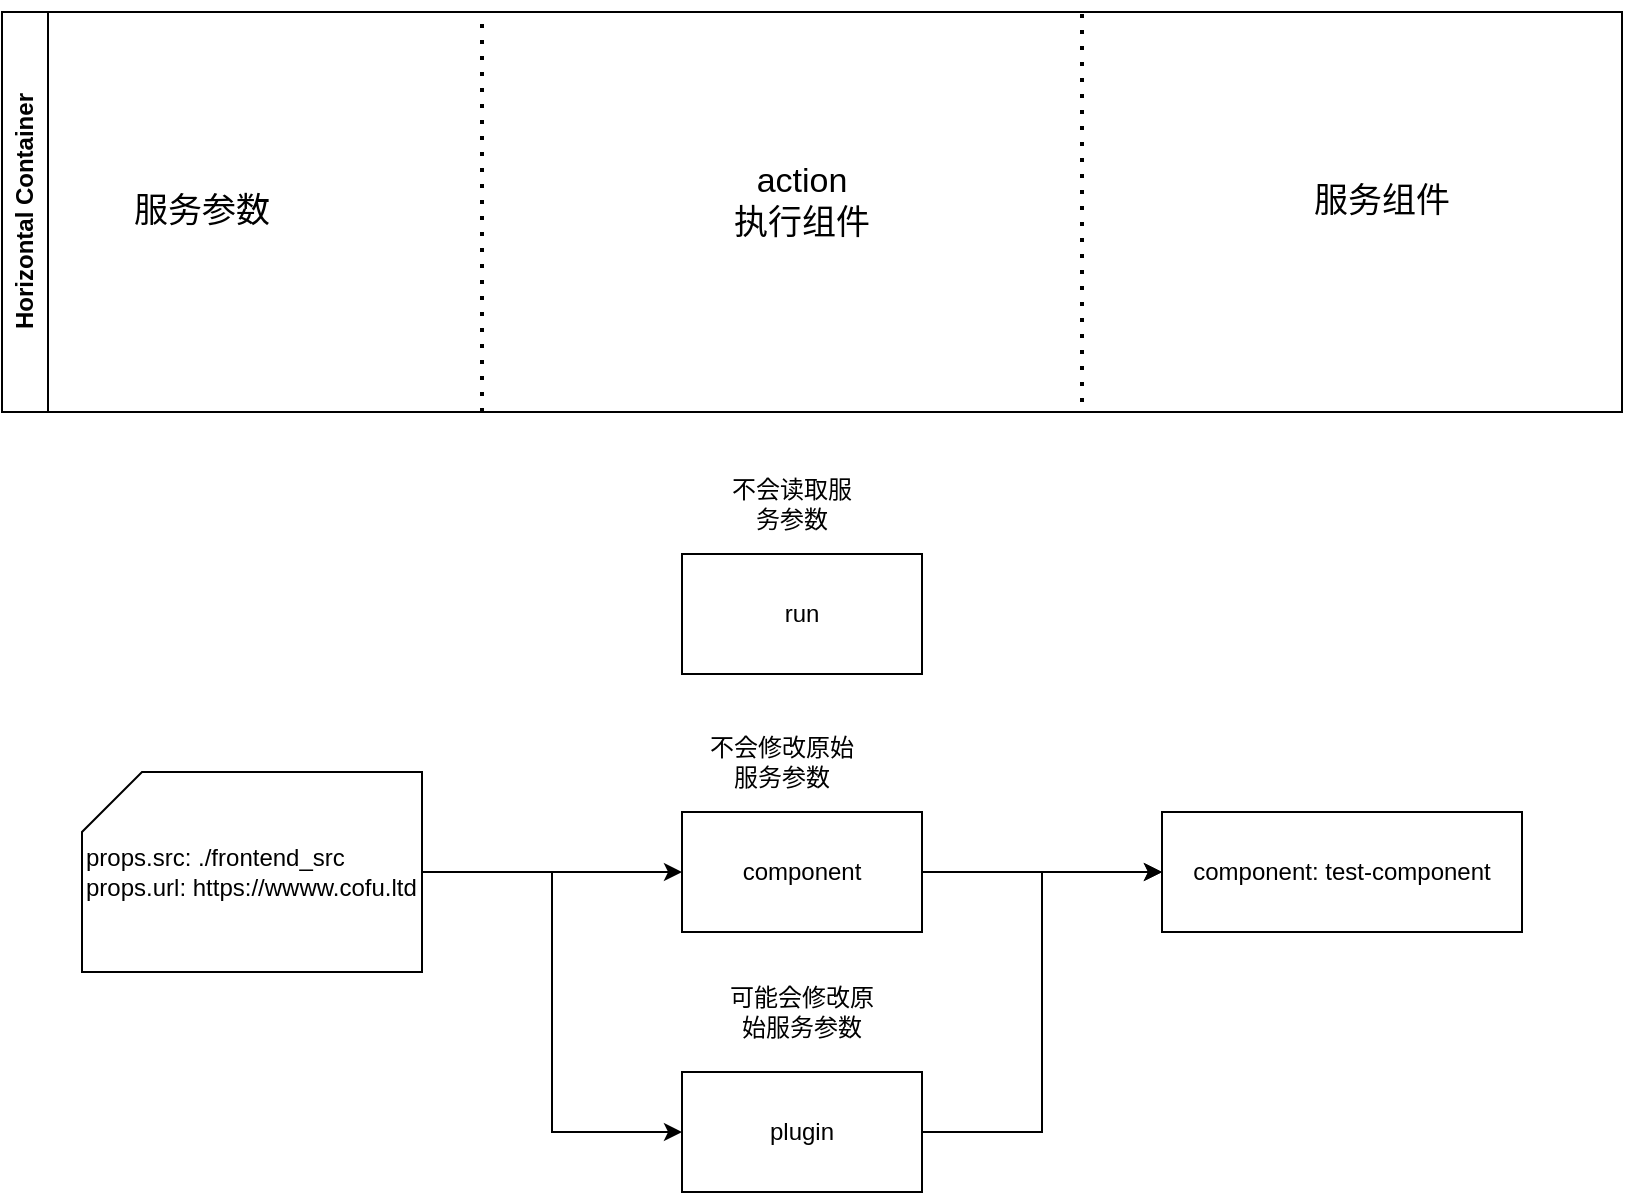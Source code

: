 <mxfile version="21.6.6" type="github">
  <diagram name="Page-1" id="HcvGajnn2Z9s-uRJW2JV">
    <mxGraphModel dx="2074" dy="1118" grid="1" gridSize="10" guides="1" tooltips="1" connect="1" arrows="1" fold="1" page="1" pageScale="1" pageWidth="827" pageHeight="1169" math="0" shadow="0">
      <root>
        <mxCell id="0" />
        <mxCell id="1" parent="0" />
        <mxCell id="qf0uzH80hPNXh_6NM23T-1" value="run" style="rounded=0;whiteSpace=wrap;html=1;" vertex="1" parent="1">
          <mxGeometry x="340" y="341" width="120" height="60" as="geometry" />
        </mxCell>
        <mxCell id="qf0uzH80hPNXh_6NM23T-8" style="edgeStyle=orthogonalEdgeStyle;rounded=0;orthogonalLoop=1;jettySize=auto;html=1;entryX=0;entryY=0.5;entryDx=0;entryDy=0;" edge="1" parent="1" source="qf0uzH80hPNXh_6NM23T-3" target="qf0uzH80hPNXh_6NM23T-4">
          <mxGeometry relative="1" as="geometry" />
        </mxCell>
        <mxCell id="qf0uzH80hPNXh_6NM23T-11" style="edgeStyle=orthogonalEdgeStyle;rounded=0;orthogonalLoop=1;jettySize=auto;html=1;entryX=0;entryY=0.5;entryDx=0;entryDy=0;" edge="1" parent="1" source="qf0uzH80hPNXh_6NM23T-3" target="qf0uzH80hPNXh_6NM23T-5">
          <mxGeometry relative="1" as="geometry" />
        </mxCell>
        <mxCell id="qf0uzH80hPNXh_6NM23T-3" value="&lt;div&gt;props.src: ./frontend_src&lt;/div&gt;&lt;div&gt;props.url: https://wwww.cofu.ltd&lt;/div&gt;" style="shape=card;whiteSpace=wrap;html=1;align=left;" vertex="1" parent="1">
          <mxGeometry x="40" y="450" width="170" height="100" as="geometry" />
        </mxCell>
        <mxCell id="qf0uzH80hPNXh_6NM23T-9" style="edgeStyle=orthogonalEdgeStyle;rounded=0;orthogonalLoop=1;jettySize=auto;html=1;" edge="1" parent="1" source="qf0uzH80hPNXh_6NM23T-4" target="qf0uzH80hPNXh_6NM23T-7">
          <mxGeometry relative="1" as="geometry" />
        </mxCell>
        <mxCell id="qf0uzH80hPNXh_6NM23T-4" value="component" style="rounded=0;whiteSpace=wrap;html=1;" vertex="1" parent="1">
          <mxGeometry x="340" y="470" width="120" height="60" as="geometry" />
        </mxCell>
        <mxCell id="qf0uzH80hPNXh_6NM23T-12" style="edgeStyle=orthogonalEdgeStyle;rounded=0;orthogonalLoop=1;jettySize=auto;html=1;entryX=0;entryY=0.5;entryDx=0;entryDy=0;" edge="1" parent="1" source="qf0uzH80hPNXh_6NM23T-5" target="qf0uzH80hPNXh_6NM23T-7">
          <mxGeometry relative="1" as="geometry" />
        </mxCell>
        <mxCell id="qf0uzH80hPNXh_6NM23T-5" value="plugin" style="rounded=0;whiteSpace=wrap;html=1;" vertex="1" parent="1">
          <mxGeometry x="340" y="600" width="120" height="60" as="geometry" />
        </mxCell>
        <mxCell id="qf0uzH80hPNXh_6NM23T-7" value="component: test-component" style="rounded=0;whiteSpace=wrap;html=1;" vertex="1" parent="1">
          <mxGeometry x="580" y="470" width="180" height="60" as="geometry" />
        </mxCell>
        <mxCell id="qf0uzH80hPNXh_6NM23T-13" value="Horizontal Container" style="swimlane;horizontal=0;whiteSpace=wrap;html=1;" vertex="1" parent="1">
          <mxGeometry y="70" width="810" height="200" as="geometry" />
        </mxCell>
        <mxCell id="qf0uzH80hPNXh_6NM23T-14" value="服务参数" style="text;html=1;strokeColor=none;fillColor=none;align=center;verticalAlign=middle;whiteSpace=wrap;rounded=0;fontSize=17;" vertex="1" parent="qf0uzH80hPNXh_6NM23T-13">
          <mxGeometry x="60" y="85" width="80" height="30" as="geometry" />
        </mxCell>
        <mxCell id="qf0uzH80hPNXh_6NM23T-15" value="action&lt;br&gt;执行组件" style="text;html=1;strokeColor=none;fillColor=none;align=center;verticalAlign=middle;whiteSpace=wrap;rounded=0;fontSize=17;" vertex="1" parent="qf0uzH80hPNXh_6NM23T-13">
          <mxGeometry x="360" y="80" width="80" height="30" as="geometry" />
        </mxCell>
        <mxCell id="qf0uzH80hPNXh_6NM23T-16" value="服务组件" style="text;html=1;strokeColor=none;fillColor=none;align=center;verticalAlign=middle;whiteSpace=wrap;rounded=0;fontSize=17;" vertex="1" parent="qf0uzH80hPNXh_6NM23T-13">
          <mxGeometry x="650" y="80" width="80" height="30" as="geometry" />
        </mxCell>
        <mxCell id="qf0uzH80hPNXh_6NM23T-17" value="" style="endArrow=none;dashed=1;html=1;dashPattern=1 3;strokeWidth=2;rounded=0;" edge="1" parent="qf0uzH80hPNXh_6NM23T-13">
          <mxGeometry width="50" height="50" relative="1" as="geometry">
            <mxPoint x="240" y="200" as="sourcePoint" />
            <mxPoint x="240" as="targetPoint" />
          </mxGeometry>
        </mxCell>
        <mxCell id="qf0uzH80hPNXh_6NM23T-18" value="" style="endArrow=none;dashed=1;html=1;dashPattern=1 3;strokeWidth=2;rounded=0;" edge="1" parent="qf0uzH80hPNXh_6NM23T-13">
          <mxGeometry width="50" height="50" relative="1" as="geometry">
            <mxPoint x="540" y="195" as="sourcePoint" />
            <mxPoint x="540" y="-5" as="targetPoint" />
          </mxGeometry>
        </mxCell>
        <mxCell id="qf0uzH80hPNXh_6NM23T-20" value="可能会修改原始服务参数" style="text;html=1;strokeColor=none;fillColor=none;align=center;verticalAlign=middle;whiteSpace=wrap;rounded=0;" vertex="1" parent="1">
          <mxGeometry x="360" y="555" width="80" height="30" as="geometry" />
        </mxCell>
        <mxCell id="qf0uzH80hPNXh_6NM23T-21" value="不会修改原始服务参数" style="text;html=1;strokeColor=none;fillColor=none;align=center;verticalAlign=middle;whiteSpace=wrap;rounded=0;" vertex="1" parent="1">
          <mxGeometry x="350" y="430" width="80" height="30" as="geometry" />
        </mxCell>
        <mxCell id="qf0uzH80hPNXh_6NM23T-22" value="不会读取服务参数" style="text;html=1;strokeColor=none;fillColor=none;align=center;verticalAlign=middle;whiteSpace=wrap;rounded=0;" vertex="1" parent="1">
          <mxGeometry x="360" y="301" width="70" height="30" as="geometry" />
        </mxCell>
      </root>
    </mxGraphModel>
  </diagram>
</mxfile>
